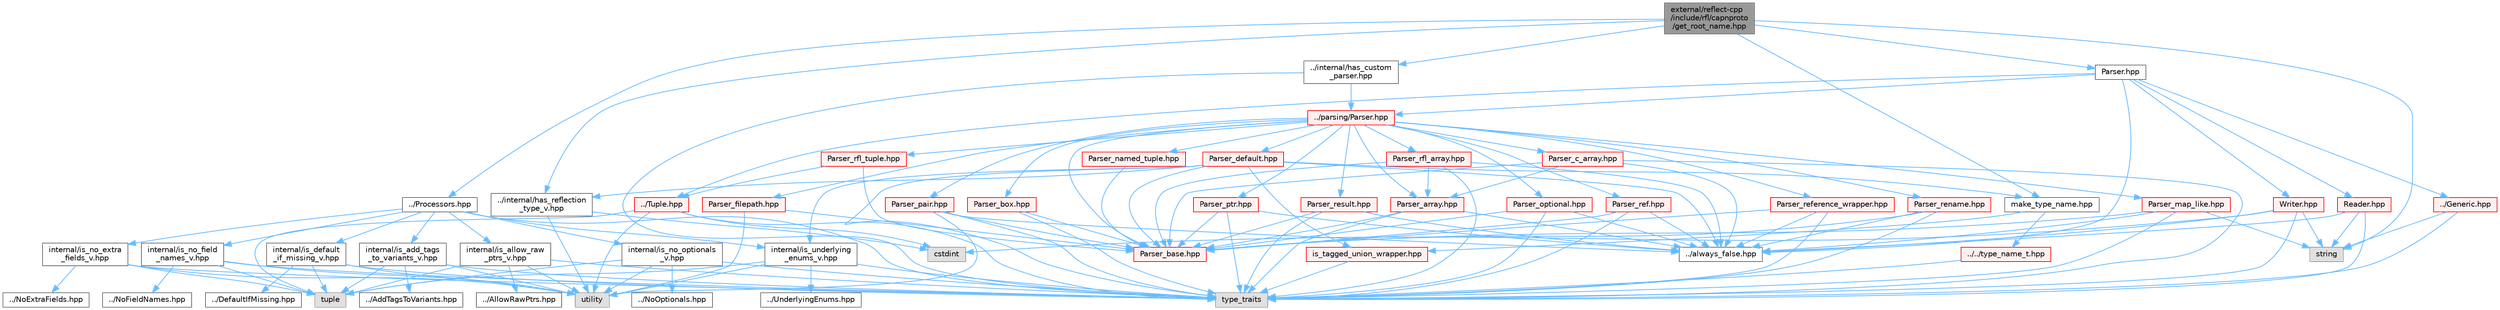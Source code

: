 digraph "external/reflect-cpp/include/rfl/capnproto/get_root_name.hpp"
{
 // LATEX_PDF_SIZE
  bgcolor="transparent";
  edge [fontname=Helvetica,fontsize=10,labelfontname=Helvetica,labelfontsize=10];
  node [fontname=Helvetica,fontsize=10,shape=box,height=0.2,width=0.4];
  Node1 [id="Node000001",label="external/reflect-cpp\l/include/rfl/capnproto\l/get_root_name.hpp",height=0.2,width=0.4,color="gray40", fillcolor="grey60", style="filled", fontcolor="black",tooltip=" "];
  Node1 -> Node2 [id="edge1_Node000001_Node000002",color="steelblue1",style="solid",tooltip=" "];
  Node2 [id="Node000002",label="string",height=0.2,width=0.4,color="grey60", fillcolor="#E0E0E0", style="filled",tooltip=" "];
  Node1 -> Node3 [id="edge2_Node000001_Node000003",color="steelblue1",style="solid",tooltip=" "];
  Node3 [id="Node000003",label="../Processors.hpp",height=0.2,width=0.4,color="grey40", fillcolor="white", style="filled",URL="$_processors_8hpp.html",tooltip=" "];
  Node3 -> Node4 [id="edge3_Node000003_Node000004",color="steelblue1",style="solid",tooltip=" "];
  Node4 [id="Node000004",label="type_traits",height=0.2,width=0.4,color="grey60", fillcolor="#E0E0E0", style="filled",tooltip=" "];
  Node3 -> Node5 [id="edge4_Node000003_Node000005",color="steelblue1",style="solid",tooltip=" "];
  Node5 [id="Node000005",label="internal/is_add_tags\l_to_variants_v.hpp",height=0.2,width=0.4,color="grey40", fillcolor="white", style="filled",URL="$is__add__tags__to__variants__v_8hpp.html",tooltip=" "];
  Node5 -> Node6 [id="edge5_Node000005_Node000006",color="steelblue1",style="solid",tooltip=" "];
  Node6 [id="Node000006",label="tuple",height=0.2,width=0.4,color="grey60", fillcolor="#E0E0E0", style="filled",tooltip=" "];
  Node5 -> Node4 [id="edge6_Node000005_Node000004",color="steelblue1",style="solid",tooltip=" "];
  Node5 -> Node7 [id="edge7_Node000005_Node000007",color="steelblue1",style="solid",tooltip=" "];
  Node7 [id="Node000007",label="utility",height=0.2,width=0.4,color="grey60", fillcolor="#E0E0E0", style="filled",tooltip=" "];
  Node5 -> Node8 [id="edge8_Node000005_Node000008",color="steelblue1",style="solid",tooltip=" "];
  Node8 [id="Node000008",label="../AddTagsToVariants.hpp",height=0.2,width=0.4,color="grey40", fillcolor="white", style="filled",URL="$_add_tags_to_variants_8hpp.html",tooltip=" "];
  Node3 -> Node9 [id="edge9_Node000003_Node000009",color="steelblue1",style="solid",tooltip=" "];
  Node9 [id="Node000009",label="internal/is_allow_raw\l_ptrs_v.hpp",height=0.2,width=0.4,color="grey40", fillcolor="white", style="filled",URL="$is__allow__raw__ptrs__v_8hpp.html",tooltip=" "];
  Node9 -> Node6 [id="edge10_Node000009_Node000006",color="steelblue1",style="solid",tooltip=" "];
  Node9 -> Node4 [id="edge11_Node000009_Node000004",color="steelblue1",style="solid",tooltip=" "];
  Node9 -> Node7 [id="edge12_Node000009_Node000007",color="steelblue1",style="solid",tooltip=" "];
  Node9 -> Node10 [id="edge13_Node000009_Node000010",color="steelblue1",style="solid",tooltip=" "];
  Node10 [id="Node000010",label="../AllowRawPtrs.hpp",height=0.2,width=0.4,color="grey40", fillcolor="white", style="filled",URL="$_allow_raw_ptrs_8hpp.html",tooltip=" "];
  Node3 -> Node11 [id="edge14_Node000003_Node000011",color="steelblue1",style="solid",tooltip=" "];
  Node11 [id="Node000011",label="internal/is_default\l_if_missing_v.hpp",height=0.2,width=0.4,color="grey40", fillcolor="white", style="filled",URL="$is__default__if__missing__v_8hpp.html",tooltip=" "];
  Node11 -> Node6 [id="edge15_Node000011_Node000006",color="steelblue1",style="solid",tooltip=" "];
  Node11 -> Node4 [id="edge16_Node000011_Node000004",color="steelblue1",style="solid",tooltip=" "];
  Node11 -> Node7 [id="edge17_Node000011_Node000007",color="steelblue1",style="solid",tooltip=" "];
  Node11 -> Node12 [id="edge18_Node000011_Node000012",color="steelblue1",style="solid",tooltip=" "];
  Node12 [id="Node000012",label="../DefaultIfMissing.hpp",height=0.2,width=0.4,color="grey40", fillcolor="white", style="filled",URL="$_default_if_missing_8hpp.html",tooltip=" "];
  Node3 -> Node13 [id="edge19_Node000003_Node000013",color="steelblue1",style="solid",tooltip=" "];
  Node13 [id="Node000013",label="internal/is_no_extra\l_fields_v.hpp",height=0.2,width=0.4,color="grey40", fillcolor="white", style="filled",URL="$is__no__extra__fields__v_8hpp.html",tooltip=" "];
  Node13 -> Node6 [id="edge20_Node000013_Node000006",color="steelblue1",style="solid",tooltip=" "];
  Node13 -> Node4 [id="edge21_Node000013_Node000004",color="steelblue1",style="solid",tooltip=" "];
  Node13 -> Node7 [id="edge22_Node000013_Node000007",color="steelblue1",style="solid",tooltip=" "];
  Node13 -> Node14 [id="edge23_Node000013_Node000014",color="steelblue1",style="solid",tooltip=" "];
  Node14 [id="Node000014",label="../NoExtraFields.hpp",height=0.2,width=0.4,color="grey40", fillcolor="white", style="filled",URL="$_no_extra_fields_8hpp.html",tooltip=" "];
  Node3 -> Node15 [id="edge24_Node000003_Node000015",color="steelblue1",style="solid",tooltip=" "];
  Node15 [id="Node000015",label="internal/is_no_field\l_names_v.hpp",height=0.2,width=0.4,color="grey40", fillcolor="white", style="filled",URL="$is__no__field__names__v_8hpp.html",tooltip=" "];
  Node15 -> Node6 [id="edge25_Node000015_Node000006",color="steelblue1",style="solid",tooltip=" "];
  Node15 -> Node4 [id="edge26_Node000015_Node000004",color="steelblue1",style="solid",tooltip=" "];
  Node15 -> Node7 [id="edge27_Node000015_Node000007",color="steelblue1",style="solid",tooltip=" "];
  Node15 -> Node16 [id="edge28_Node000015_Node000016",color="steelblue1",style="solid",tooltip=" "];
  Node16 [id="Node000016",label="../NoFieldNames.hpp",height=0.2,width=0.4,color="grey40", fillcolor="white", style="filled",URL="$_no_field_names_8hpp.html",tooltip=" "];
  Node3 -> Node17 [id="edge29_Node000003_Node000017",color="steelblue1",style="solid",tooltip=" "];
  Node17 [id="Node000017",label="internal/is_no_optionals\l_v.hpp",height=0.2,width=0.4,color="grey40", fillcolor="white", style="filled",URL="$is__no__optionals__v_8hpp.html",tooltip=" "];
  Node17 -> Node6 [id="edge30_Node000017_Node000006",color="steelblue1",style="solid",tooltip=" "];
  Node17 -> Node4 [id="edge31_Node000017_Node000004",color="steelblue1",style="solid",tooltip=" "];
  Node17 -> Node7 [id="edge32_Node000017_Node000007",color="steelblue1",style="solid",tooltip=" "];
  Node17 -> Node18 [id="edge33_Node000017_Node000018",color="steelblue1",style="solid",tooltip=" "];
  Node18 [id="Node000018",label="../NoOptionals.hpp",height=0.2,width=0.4,color="grey40", fillcolor="white", style="filled",URL="$_no_optionals_8hpp.html",tooltip=" "];
  Node3 -> Node19 [id="edge34_Node000003_Node000019",color="steelblue1",style="solid",tooltip=" "];
  Node19 [id="Node000019",label="internal/is_underlying\l_enums_v.hpp",height=0.2,width=0.4,color="grey40", fillcolor="white", style="filled",URL="$is__underlying__enums__v_8hpp.html",tooltip=" "];
  Node19 -> Node6 [id="edge35_Node000019_Node000006",color="steelblue1",style="solid",tooltip=" "];
  Node19 -> Node4 [id="edge36_Node000019_Node000004",color="steelblue1",style="solid",tooltip=" "];
  Node19 -> Node7 [id="edge37_Node000019_Node000007",color="steelblue1",style="solid",tooltip=" "];
  Node19 -> Node20 [id="edge38_Node000019_Node000020",color="steelblue1",style="solid",tooltip=" "];
  Node20 [id="Node000020",label="../UnderlyingEnums.hpp",height=0.2,width=0.4,color="grey40", fillcolor="white", style="filled",URL="$_underlying_enums_8hpp.html",tooltip=" "];
  Node1 -> Node21 [id="edge39_Node000001_Node000021",color="steelblue1",style="solid",tooltip=" "];
  Node21 [id="Node000021",label="../internal/has_custom\l_parser.hpp",height=0.2,width=0.4,color="grey40", fillcolor="white", style="filled",URL="$has__custom__parser_8hpp.html",tooltip=" "];
  Node21 -> Node4 [id="edge40_Node000021_Node000004",color="steelblue1",style="solid",tooltip=" "];
  Node21 -> Node22 [id="edge41_Node000021_Node000022",color="steelblue1",style="solid",tooltip=" "];
  Node22 [id="Node000022",label="../parsing/Parser.hpp",height=0.2,width=0.4,color="red", fillcolor="#FFF0F0", style="filled",URL="$parsing_2_parser_8hpp.html",tooltip=" "];
  Node22 -> Node23 [id="edge42_Node000022_Node000023",color="steelblue1",style="solid",tooltip=" "];
  Node23 [id="Node000023",label="Parser_array.hpp",height=0.2,width=0.4,color="red", fillcolor="#FFF0F0", style="filled",URL="$_parser__array_8hpp.html",tooltip=" "];
  Node23 -> Node4 [id="edge43_Node000023_Node000004",color="steelblue1",style="solid",tooltip=" "];
  Node23 -> Node37 [id="edge44_Node000023_Node000037",color="steelblue1",style="solid",tooltip=" "];
  Node37 [id="Node000037",label="../always_false.hpp",height=0.2,width=0.4,color="grey40", fillcolor="white", style="filled",URL="$always__false_8hpp.html",tooltip=" "];
  Node23 -> Node46 [id="edge45_Node000023_Node000046",color="steelblue1",style="solid",tooltip=" "];
  Node46 [id="Node000046",label="Parser_base.hpp",height=0.2,width=0.4,color="red", fillcolor="#FFF0F0", style="filled",URL="$_parser__base_8hpp.html",tooltip=" "];
  Node22 -> Node46 [id="edge46_Node000022_Node000046",color="steelblue1",style="solid",tooltip=" "];
  Node22 -> Node78 [id="edge47_Node000022_Node000078",color="steelblue1",style="solid",tooltip=" "];
  Node78 [id="Node000078",label="Parser_box.hpp",height=0.2,width=0.4,color="red", fillcolor="#FFF0F0", style="filled",URL="$_parser__box_8hpp.html",tooltip=" "];
  Node78 -> Node4 [id="edge48_Node000078_Node000004",color="steelblue1",style="solid",tooltip=" "];
  Node78 -> Node46 [id="edge49_Node000078_Node000046",color="steelblue1",style="solid",tooltip=" "];
  Node22 -> Node80 [id="edge50_Node000022_Node000080",color="steelblue1",style="solid",tooltip=" "];
  Node80 [id="Node000080",label="Parser_c_array.hpp",height=0.2,width=0.4,color="red", fillcolor="#FFF0F0", style="filled",URL="$_parser__c__array_8hpp.html",tooltip=" "];
  Node80 -> Node4 [id="edge51_Node000080_Node000004",color="steelblue1",style="solid",tooltip=" "];
  Node80 -> Node37 [id="edge52_Node000080_Node000037",color="steelblue1",style="solid",tooltip=" "];
  Node80 -> Node23 [id="edge53_Node000080_Node000023",color="steelblue1",style="solid",tooltip=" "];
  Node80 -> Node46 [id="edge54_Node000080_Node000046",color="steelblue1",style="solid",tooltip=" "];
  Node22 -> Node81 [id="edge55_Node000022_Node000081",color="steelblue1",style="solid",tooltip=" "];
  Node81 [id="Node000081",label="Parser_default.hpp",height=0.2,width=0.4,color="red", fillcolor="#FFF0F0", style="filled",URL="$_parser__default_8hpp.html",tooltip=" "];
  Node81 -> Node4 [id="edge56_Node000081_Node000004",color="steelblue1",style="solid",tooltip=" "];
  Node81 -> Node37 [id="edge57_Node000081_Node000037",color="steelblue1",style="solid",tooltip=" "];
  Node81 -> Node155 [id="edge58_Node000081_Node000155",color="steelblue1",style="solid",tooltip=" "];
  Node155 [id="Node000155",label="../internal/has_reflection\l_type_v.hpp",height=0.2,width=0.4,color="grey40", fillcolor="white", style="filled",URL="$has__reflection__type__v_8hpp.html",tooltip=" "];
  Node155 -> Node45 [id="edge59_Node000155_Node000045",color="steelblue1",style="solid",tooltip=" "];
  Node45 [id="Node000045",label="cstdint",height=0.2,width=0.4,color="grey60", fillcolor="#E0E0E0", style="filled",tooltip=" "];
  Node155 -> Node7 [id="edge60_Node000155_Node000007",color="steelblue1",style="solid",tooltip=" "];
  Node81 -> Node19 [id="edge61_Node000081_Node000019",color="steelblue1",style="solid",tooltip=" "];
  Node81 -> Node46 [id="edge62_Node000081_Node000046",color="steelblue1",style="solid",tooltip=" "];
  Node81 -> Node166 [id="edge63_Node000081_Node000166",color="steelblue1",style="solid",tooltip=" "];
  Node166 [id="Node000166",label="is_tagged_union_wrapper.hpp",height=0.2,width=0.4,color="red", fillcolor="#FFF0F0", style="filled",URL="$is__tagged__union__wrapper_8hpp.html",tooltip=" "];
  Node166 -> Node4 [id="edge64_Node000166_Node000004",color="steelblue1",style="solid",tooltip=" "];
  Node81 -> Node168 [id="edge65_Node000081_Node000168",color="steelblue1",style="solid",tooltip=" "];
  Node168 [id="Node000168",label="make_type_name.hpp",height=0.2,width=0.4,color="grey40", fillcolor="white", style="filled",URL="$make__type__name_8hpp.html",tooltip=" "];
  Node168 -> Node145 [id="edge66_Node000168_Node000145",color="steelblue1",style="solid",tooltip=" "];
  Node145 [id="Node000145",label="../../type_name_t.hpp",height=0.2,width=0.4,color="red", fillcolor="#FFF0F0", style="filled",URL="$type__name__t_8hpp.html",tooltip=" "];
  Node145 -> Node4 [id="edge67_Node000145_Node000004",color="steelblue1",style="solid",tooltip=" "];
  Node168 -> Node166 [id="edge68_Node000168_Node000166",color="steelblue1",style="solid",tooltip=" "];
  Node22 -> Node169 [id="edge69_Node000022_Node000169",color="steelblue1",style="solid",tooltip=" "];
  Node169 [id="Node000169",label="Parser_filepath.hpp",height=0.2,width=0.4,color="red", fillcolor="#FFF0F0", style="filled",URL="$_parser__filepath_8hpp.html",tooltip=" "];
  Node169 -> Node7 [id="edge70_Node000169_Node000007",color="steelblue1",style="solid",tooltip=" "];
  Node169 -> Node46 [id="edge71_Node000169_Node000046",color="steelblue1",style="solid",tooltip=" "];
  Node22 -> Node171 [id="edge72_Node000022_Node000171",color="steelblue1",style="solid",tooltip=" "];
  Node171 [id="Node000171",label="Parser_map_like.hpp",height=0.2,width=0.4,color="red", fillcolor="#FFF0F0", style="filled",URL="$_parser__map__like_8hpp.html",tooltip=" "];
  Node171 -> Node2 [id="edge73_Node000171_Node000002",color="steelblue1",style="solid",tooltip=" "];
  Node171 -> Node4 [id="edge74_Node000171_Node000004",color="steelblue1",style="solid",tooltip=" "];
  Node171 -> Node37 [id="edge75_Node000171_Node000037",color="steelblue1",style="solid",tooltip=" "];
  Node171 -> Node46 [id="edge76_Node000171_Node000046",color="steelblue1",style="solid",tooltip=" "];
  Node22 -> Node177 [id="edge77_Node000022_Node000177",color="steelblue1",style="solid",tooltip=" "];
  Node177 [id="Node000177",label="Parser_named_tuple.hpp",height=0.2,width=0.4,color="red", fillcolor="#FFF0F0", style="filled",URL="$_parser__named__tuple_8hpp.html",tooltip=" "];
  Node177 -> Node46 [id="edge78_Node000177_Node000046",color="steelblue1",style="solid",tooltip=" "];
  Node22 -> Node199 [id="edge79_Node000022_Node000199",color="steelblue1",style="solid",tooltip=" "];
  Node199 [id="Node000199",label="Parser_optional.hpp",height=0.2,width=0.4,color="red", fillcolor="#FFF0F0", style="filled",URL="$_parser__optional_8hpp.html",tooltip=" "];
  Node199 -> Node4 [id="edge80_Node000199_Node000004",color="steelblue1",style="solid",tooltip=" "];
  Node199 -> Node37 [id="edge81_Node000199_Node000037",color="steelblue1",style="solid",tooltip=" "];
  Node199 -> Node46 [id="edge82_Node000199_Node000046",color="steelblue1",style="solid",tooltip=" "];
  Node22 -> Node201 [id="edge83_Node000022_Node000201",color="steelblue1",style="solid",tooltip=" "];
  Node201 [id="Node000201",label="Parser_pair.hpp",height=0.2,width=0.4,color="red", fillcolor="#FFF0F0", style="filled",URL="$_parser__pair_8hpp.html",tooltip=" "];
  Node201 -> Node4 [id="edge84_Node000201_Node000004",color="steelblue1",style="solid",tooltip=" "];
  Node201 -> Node7 [id="edge85_Node000201_Node000007",color="steelblue1",style="solid",tooltip=" "];
  Node201 -> Node37 [id="edge86_Node000201_Node000037",color="steelblue1",style="solid",tooltip=" "];
  Node201 -> Node46 [id="edge87_Node000201_Node000046",color="steelblue1",style="solid",tooltip=" "];
  Node22 -> Node202 [id="edge88_Node000022_Node000202",color="steelblue1",style="solid",tooltip=" "];
  Node202 [id="Node000202",label="Parser_ptr.hpp",height=0.2,width=0.4,color="red", fillcolor="#FFF0F0", style="filled",URL="$_parser__ptr_8hpp.html",tooltip=" "];
  Node202 -> Node4 [id="edge89_Node000202_Node000004",color="steelblue1",style="solid",tooltip=" "];
  Node202 -> Node37 [id="edge90_Node000202_Node000037",color="steelblue1",style="solid",tooltip=" "];
  Node202 -> Node46 [id="edge91_Node000202_Node000046",color="steelblue1",style="solid",tooltip=" "];
  Node22 -> Node203 [id="edge92_Node000022_Node000203",color="steelblue1",style="solid",tooltip=" "];
  Node203 [id="Node000203",label="Parser_ref.hpp",height=0.2,width=0.4,color="red", fillcolor="#FFF0F0", style="filled",URL="$_parser__ref_8hpp.html",tooltip=" "];
  Node203 -> Node4 [id="edge93_Node000203_Node000004",color="steelblue1",style="solid",tooltip=" "];
  Node203 -> Node37 [id="edge94_Node000203_Node000037",color="steelblue1",style="solid",tooltip=" "];
  Node203 -> Node46 [id="edge95_Node000203_Node000046",color="steelblue1",style="solid",tooltip=" "];
  Node22 -> Node204 [id="edge96_Node000022_Node000204",color="steelblue1",style="solid",tooltip=" "];
  Node204 [id="Node000204",label="Parser_reference_wrapper.hpp",height=0.2,width=0.4,color="red", fillcolor="#FFF0F0", style="filled",URL="$_parser__reference__wrapper_8hpp.html",tooltip=" "];
  Node204 -> Node4 [id="edge97_Node000204_Node000004",color="steelblue1",style="solid",tooltip=" "];
  Node204 -> Node37 [id="edge98_Node000204_Node000037",color="steelblue1",style="solid",tooltip=" "];
  Node204 -> Node46 [id="edge99_Node000204_Node000046",color="steelblue1",style="solid",tooltip=" "];
  Node22 -> Node205 [id="edge100_Node000022_Node000205",color="steelblue1",style="solid",tooltip=" "];
  Node205 [id="Node000205",label="Parser_rename.hpp",height=0.2,width=0.4,color="red", fillcolor="#FFF0F0", style="filled",URL="$_parser__rename_8hpp.html",tooltip=" "];
  Node205 -> Node4 [id="edge101_Node000205_Node000004",color="steelblue1",style="solid",tooltip=" "];
  Node205 -> Node37 [id="edge102_Node000205_Node000037",color="steelblue1",style="solid",tooltip=" "];
  Node205 -> Node46 [id="edge103_Node000205_Node000046",color="steelblue1",style="solid",tooltip=" "];
  Node22 -> Node206 [id="edge104_Node000022_Node000206",color="steelblue1",style="solid",tooltip=" "];
  Node206 [id="Node000206",label="Parser_result.hpp",height=0.2,width=0.4,color="red", fillcolor="#FFF0F0", style="filled",URL="$_parser__result_8hpp.html",tooltip=" "];
  Node206 -> Node4 [id="edge105_Node000206_Node000004",color="steelblue1",style="solid",tooltip=" "];
  Node206 -> Node37 [id="edge106_Node000206_Node000037",color="steelblue1",style="solid",tooltip=" "];
  Node206 -> Node46 [id="edge107_Node000206_Node000046",color="steelblue1",style="solid",tooltip=" "];
  Node22 -> Node207 [id="edge108_Node000022_Node000207",color="steelblue1",style="solid",tooltip=" "];
  Node207 [id="Node000207",label="Parser_rfl_array.hpp",height=0.2,width=0.4,color="red", fillcolor="#FFF0F0", style="filled",URL="$_parser__rfl__array_8hpp.html",tooltip=" "];
  Node207 -> Node4 [id="edge109_Node000207_Node000004",color="steelblue1",style="solid",tooltip=" "];
  Node207 -> Node37 [id="edge110_Node000207_Node000037",color="steelblue1",style="solid",tooltip=" "];
  Node207 -> Node23 [id="edge111_Node000207_Node000023",color="steelblue1",style="solid",tooltip=" "];
  Node207 -> Node46 [id="edge112_Node000207_Node000046",color="steelblue1",style="solid",tooltip=" "];
  Node22 -> Node208 [id="edge113_Node000022_Node000208",color="steelblue1",style="solid",tooltip=" "];
  Node208 [id="Node000208",label="Parser_rfl_tuple.hpp",height=0.2,width=0.4,color="red", fillcolor="#FFF0F0", style="filled",URL="$_parser__rfl__tuple_8hpp.html",tooltip=" "];
  Node208 -> Node63 [id="edge114_Node000208_Node000063",color="steelblue1",style="solid",tooltip=" "];
  Node63 [id="Node000063",label="../Tuple.hpp",height=0.2,width=0.4,color="red", fillcolor="#FFF0F0", style="filled",URL="$_tuple_8hpp.html",tooltip=" "];
  Node63 -> Node45 [id="edge115_Node000063_Node000045",color="steelblue1",style="solid",tooltip=" "];
  Node63 -> Node6 [id="edge116_Node000063_Node000006",color="steelblue1",style="solid",tooltip=" "];
  Node63 -> Node4 [id="edge117_Node000063_Node000004",color="steelblue1",style="solid",tooltip=" "];
  Node63 -> Node7 [id="edge118_Node000063_Node000007",color="steelblue1",style="solid",tooltip=" "];
  Node208 -> Node46 [id="edge119_Node000208_Node000046",color="steelblue1",style="solid",tooltip=" "];
  Node1 -> Node155 [id="edge120_Node000001_Node000155",color="steelblue1",style="solid",tooltip=" "];
  Node1 -> Node168 [id="edge121_Node000001_Node000168",color="steelblue1",style="solid",tooltip=" "];
  Node1 -> Node244 [id="edge122_Node000001_Node000244",color="steelblue1",style="solid",tooltip=" "];
  Node244 [id="Node000244",label="Parser.hpp",height=0.2,width=0.4,color="grey40", fillcolor="white", style="filled",URL="$capnproto_2_parser_8hpp.html",tooltip=" "];
  Node244 -> Node197 [id="edge123_Node000244_Node000197",color="steelblue1",style="solid",tooltip=" "];
  Node197 [id="Node000197",label="../Generic.hpp",height=0.2,width=0.4,color="red", fillcolor="#FFF0F0", style="filled",URL="$_generic_8hpp.html",tooltip=" "];
  Node197 -> Node2 [id="edge124_Node000197_Node000002",color="steelblue1",style="solid",tooltip=" "];
  Node197 -> Node4 [id="edge125_Node000197_Node000004",color="steelblue1",style="solid",tooltip=" "];
  Node244 -> Node63 [id="edge126_Node000244_Node000063",color="steelblue1",style="solid",tooltip=" "];
  Node244 -> Node37 [id="edge127_Node000244_Node000037",color="steelblue1",style="solid",tooltip=" "];
  Node244 -> Node22 [id="edge128_Node000244_Node000022",color="steelblue1",style="solid",tooltip=" "];
  Node244 -> Node245 [id="edge129_Node000244_Node000245",color="steelblue1",style="solid",tooltip=" "];
  Node245 [id="Node000245",label="Reader.hpp",height=0.2,width=0.4,color="red", fillcolor="#FFF0F0", style="filled",URL="$capnproto_2_reader_8hpp.html",tooltip=" "];
  Node245 -> Node2 [id="edge130_Node000245_Node000002",color="steelblue1",style="solid",tooltip=" "];
  Node245 -> Node4 [id="edge131_Node000245_Node000004",color="steelblue1",style="solid",tooltip=" "];
  Node245 -> Node37 [id="edge132_Node000245_Node000037",color="steelblue1",style="solid",tooltip=" "];
  Node244 -> Node248 [id="edge133_Node000244_Node000248",color="steelblue1",style="solid",tooltip=" "];
  Node248 [id="Node000248",label="Writer.hpp",height=0.2,width=0.4,color="red", fillcolor="#FFF0F0", style="filled",URL="$capnproto_2_writer_8hpp.html",tooltip=" "];
  Node248 -> Node45 [id="edge134_Node000248_Node000045",color="steelblue1",style="solid",tooltip=" "];
  Node248 -> Node2 [id="edge135_Node000248_Node000002",color="steelblue1",style="solid",tooltip=" "];
  Node248 -> Node4 [id="edge136_Node000248_Node000004",color="steelblue1",style="solid",tooltip=" "];
  Node248 -> Node37 [id="edge137_Node000248_Node000037",color="steelblue1",style="solid",tooltip=" "];
}
